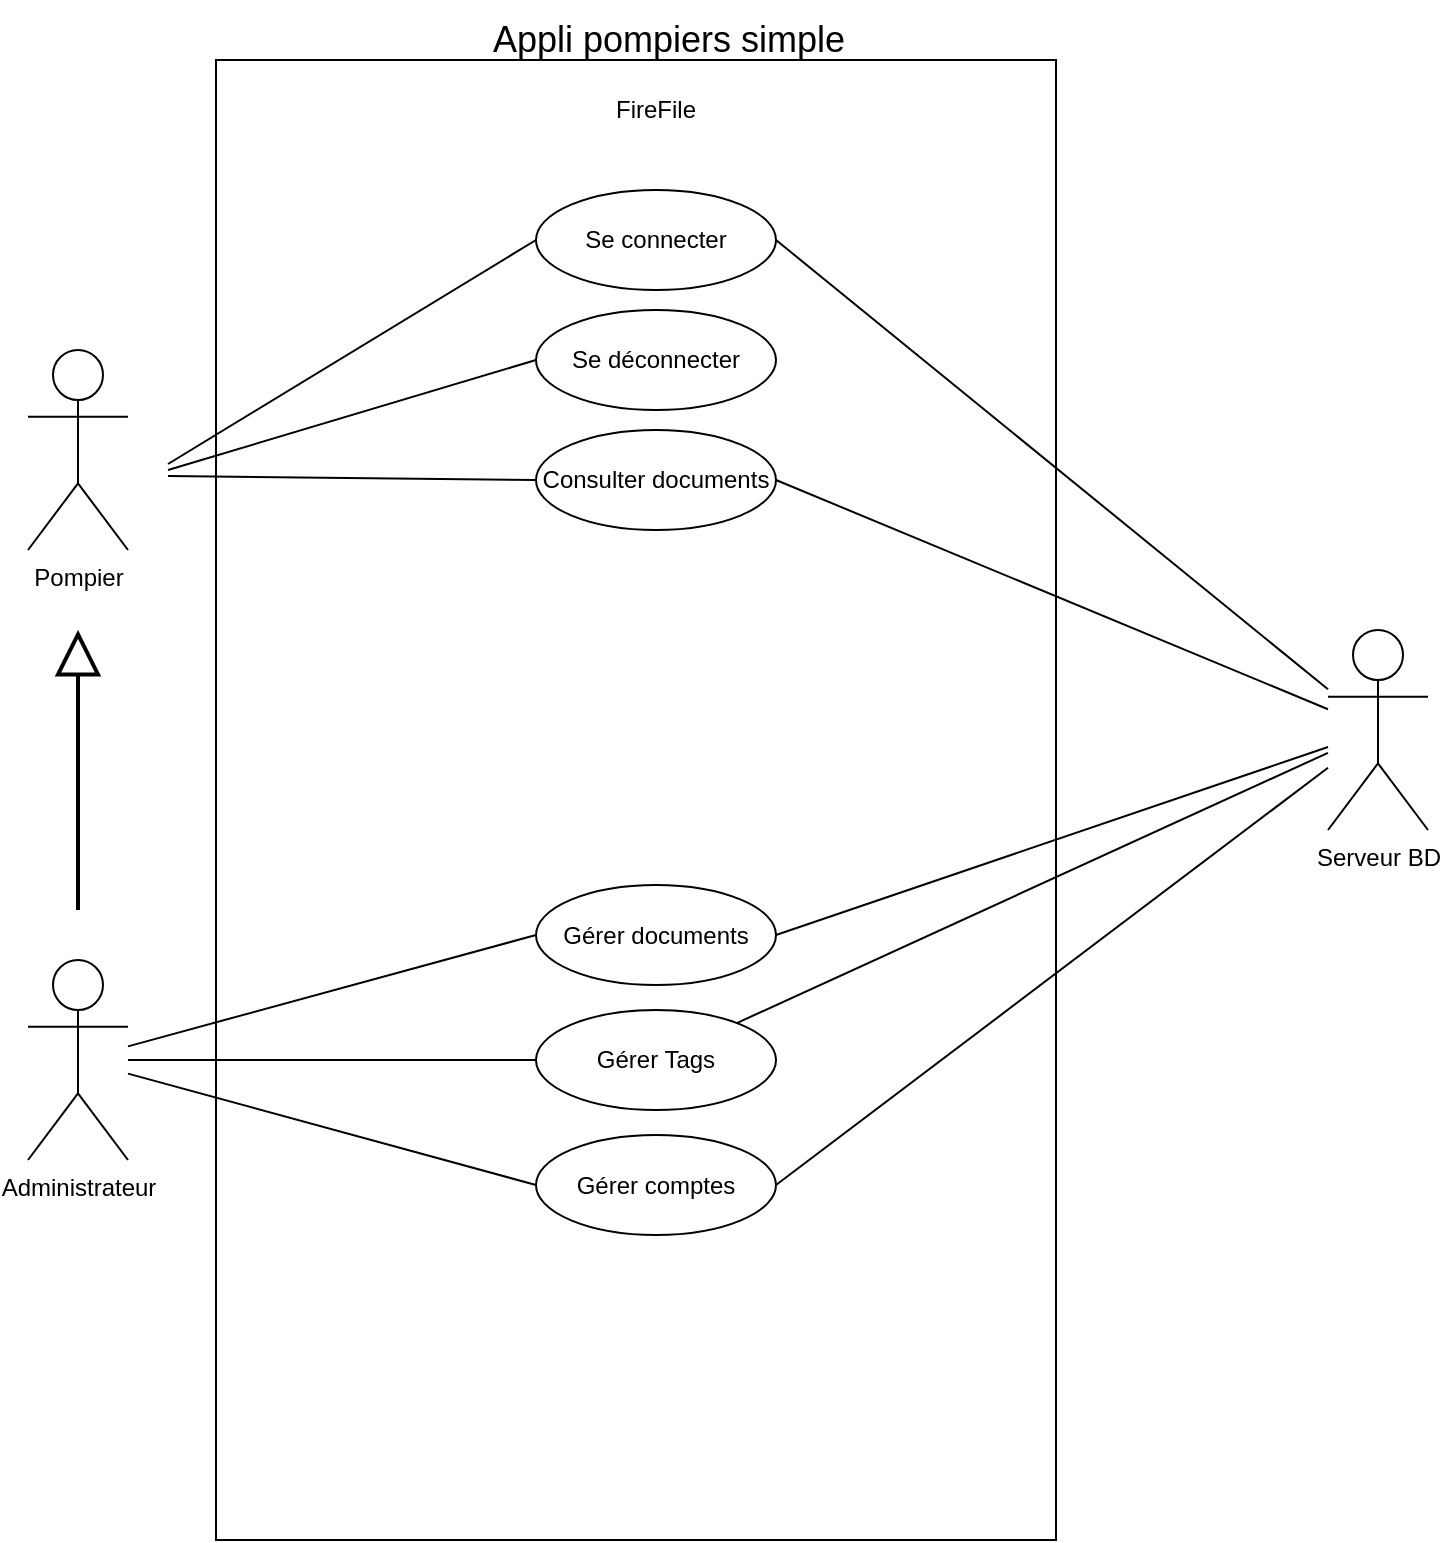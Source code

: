 <mxfile version="23.1.6" type="github" pages="2">
  <diagram name="CU simple" id="mCmbSoC8vtWFZBo_XUnz">
    <mxGraphModel dx="1434" dy="785" grid="1" gridSize="10" guides="1" tooltips="1" connect="1" arrows="1" fold="1" page="1" pageScale="1" pageWidth="827" pageHeight="1169" math="0" shadow="0">
      <root>
        <mxCell id="0" />
        <mxCell id="1" parent="0" />
        <mxCell id="MQXjX91H7tXNH3LMRPvd-1" value="" style="rounded=0;whiteSpace=wrap;html=1;fillColor=none;movable=0;resizable=0;rotatable=0;deletable=0;editable=0;locked=1;connectable=0;" parent="1" vertex="1">
          <mxGeometry x="204" y="45" width="420" height="740" as="geometry" />
        </mxCell>
        <mxCell id="MQXjX91H7tXNH3LMRPvd-26" value="Pompier" style="shape=umlActor;verticalLabelPosition=bottom;verticalAlign=top;html=1;outlineConnect=0;" parent="1" vertex="1">
          <mxGeometry x="110" y="190" width="50" height="100" as="geometry" />
        </mxCell>
        <mxCell id="MQXjX91H7tXNH3LMRPvd-27" style="edgeStyle=orthogonalEdgeStyle;rounded=0;orthogonalLoop=1;jettySize=auto;html=1;endArrow=block;endFill=0;jumpSize=10;strokeWidth=2;targetPerimeterSpacing=0;endSize=18;" parent="1" edge="1">
          <mxGeometry relative="1" as="geometry">
            <mxPoint x="135" y="330" as="targetPoint" />
            <mxPoint x="135" y="470" as="sourcePoint" />
          </mxGeometry>
        </mxCell>
        <mxCell id="MQXjX91H7tXNH3LMRPvd-28" value="Administrateur" style="shape=umlActor;verticalLabelPosition=bottom;verticalAlign=top;html=1;outlineConnect=0;" parent="1" vertex="1">
          <mxGeometry x="110" y="495" width="50" height="100" as="geometry" />
        </mxCell>
        <mxCell id="MQXjX91H7tXNH3LMRPvd-29" value="Se connecter" style="ellipse;whiteSpace=wrap;html=1;" parent="1" vertex="1">
          <mxGeometry x="364" y="110" width="120" height="50" as="geometry" />
        </mxCell>
        <mxCell id="MQXjX91H7tXNH3LMRPvd-30" value="FireFile" style="text;html=1;strokeColor=none;fillColor=none;align=center;verticalAlign=middle;whiteSpace=wrap;rounded=0;" parent="1" vertex="1">
          <mxGeometry x="374" y="55" width="100" height="30" as="geometry" />
        </mxCell>
        <mxCell id="MQXjX91H7tXNH3LMRPvd-31" value="Serveur BD" style="shape=umlActor;verticalLabelPosition=bottom;verticalAlign=top;html=1;outlineConnect=0;" parent="1" vertex="1">
          <mxGeometry x="760" y="330" width="50" height="100" as="geometry" />
        </mxCell>
        <mxCell id="MQXjX91H7tXNH3LMRPvd-32" value="" style="endArrow=none;html=1;rounded=0;exitX=1;exitY=0.5;exitDx=0;exitDy=0;" parent="1" source="MQXjX91H7tXNH3LMRPvd-29" target="MQXjX91H7tXNH3LMRPvd-31" edge="1">
          <mxGeometry width="50" height="50" relative="1" as="geometry">
            <mxPoint x="483.76" y="127.65" as="sourcePoint" />
            <mxPoint x="740" y="380" as="targetPoint" />
          </mxGeometry>
        </mxCell>
        <mxCell id="MQXjX91H7tXNH3LMRPvd-33" value="Consulter documents" style="ellipse;whiteSpace=wrap;html=1;" parent="1" vertex="1">
          <mxGeometry x="364" y="230" width="120" height="50" as="geometry" />
        </mxCell>
        <mxCell id="MQXjX91H7tXNH3LMRPvd-34" value="" style="endArrow=none;html=1;rounded=0;entryX=0;entryY=0.5;entryDx=0;entryDy=0;" parent="1" target="MQXjX91H7tXNH3LMRPvd-29" edge="1">
          <mxGeometry width="50" height="50" relative="1" as="geometry">
            <mxPoint x="180" y="247" as="sourcePoint" />
            <mxPoint x="364.0" y="142" as="targetPoint" />
          </mxGeometry>
        </mxCell>
        <mxCell id="MQXjX91H7tXNH3LMRPvd-35" value="" style="endArrow=none;html=1;rounded=0;entryX=0;entryY=0.5;entryDx=0;entryDy=0;" parent="1" target="MQXjX91H7tXNH3LMRPvd-33" edge="1">
          <mxGeometry width="50" height="50" relative="1" as="geometry">
            <mxPoint x="180" y="253" as="sourcePoint" />
            <mxPoint x="364.0" y="258" as="targetPoint" />
          </mxGeometry>
        </mxCell>
        <mxCell id="MQXjX91H7tXNH3LMRPvd-36" value="" style="endArrow=none;html=1;rounded=0;exitX=1;exitY=0.5;exitDx=0;exitDy=0;" parent="1" source="MQXjX91H7tXNH3LMRPvd-33" target="MQXjX91H7tXNH3LMRPvd-31" edge="1">
          <mxGeometry width="50" height="50" relative="1" as="geometry">
            <mxPoint x="484.0" y="257" as="sourcePoint" />
            <mxPoint x="740" y="390" as="targetPoint" />
          </mxGeometry>
        </mxCell>
        <mxCell id="MQXjX91H7tXNH3LMRPvd-37" value="&lt;font style=&quot;font-size: 18px;&quot;&gt;Appli pompiers simple &lt;/font&gt;" style="text;html=1;align=center;verticalAlign=middle;resizable=0;points=[];autosize=1;strokeColor=none;fillColor=none;" parent="1" vertex="1">
          <mxGeometry x="330" y="15" width="200" height="40" as="geometry" />
        </mxCell>
        <mxCell id="MQXjX91H7tXNH3LMRPvd-38" style="rounded=0;orthogonalLoop=1;jettySize=auto;html=1;endArrow=none;endFill=0;exitX=1;exitY=0.5;exitDx=0;exitDy=0;" parent="1" source="MQXjX91H7tXNH3LMRPvd-39" target="MQXjX91H7tXNH3LMRPvd-31" edge="1">
          <mxGeometry relative="1" as="geometry">
            <mxPoint x="730" y="430" as="targetPoint" />
          </mxGeometry>
        </mxCell>
        <mxCell id="MQXjX91H7tXNH3LMRPvd-39" value="Gérer documents" style="ellipse;whiteSpace=wrap;html=1;" parent="1" vertex="1">
          <mxGeometry x="364" y="457.5" width="120" height="50" as="geometry" />
        </mxCell>
        <mxCell id="MQXjX91H7tXNH3LMRPvd-40" value="Se déconnecter" style="ellipse;whiteSpace=wrap;html=1;" parent="1" vertex="1">
          <mxGeometry x="364" y="170" width="120" height="50" as="geometry" />
        </mxCell>
        <mxCell id="MQXjX91H7tXNH3LMRPvd-41" value="" style="endArrow=none;html=1;rounded=0;entryX=0;entryY=0.5;entryDx=0;entryDy=0;" parent="1" target="MQXjX91H7tXNH3LMRPvd-40" edge="1">
          <mxGeometry width="50" height="50" relative="1" as="geometry">
            <mxPoint x="180" y="250" as="sourcePoint" />
            <mxPoint x="374" y="145" as="targetPoint" />
          </mxGeometry>
        </mxCell>
        <mxCell id="MQXjX91H7tXNH3LMRPvd-42" style="rounded=0;orthogonalLoop=1;jettySize=auto;html=1;exitX=1;exitY=0.5;exitDx=0;exitDy=0;endArrow=none;endFill=0;" parent="1" source="MQXjX91H7tXNH3LMRPvd-43" target="MQXjX91H7tXNH3LMRPvd-31" edge="1">
          <mxGeometry relative="1" as="geometry">
            <mxPoint x="730" y="440" as="targetPoint" />
            <mxPoint x="484" y="617.5" as="sourcePoint" />
          </mxGeometry>
        </mxCell>
        <mxCell id="MQXjX91H7tXNH3LMRPvd-43" value="Gérer comptes" style="ellipse;whiteSpace=wrap;html=1;" parent="1" vertex="1">
          <mxGeometry x="364" y="582.5" width="120" height="50" as="geometry" />
        </mxCell>
        <mxCell id="MQXjX91H7tXNH3LMRPvd-44" value="" style="endArrow=none;html=1;rounded=0;entryX=0;entryY=0.5;entryDx=0;entryDy=0;" parent="1" source="MQXjX91H7tXNH3LMRPvd-28" target="MQXjX91H7tXNH3LMRPvd-39" edge="1">
          <mxGeometry width="50" height="50" relative="1" as="geometry">
            <mxPoint x="180" y="545" as="sourcePoint" />
            <mxPoint x="364.0" y="487.5" as="targetPoint" />
          </mxGeometry>
        </mxCell>
        <mxCell id="MQXjX91H7tXNH3LMRPvd-45" value="" style="endArrow=none;html=1;rounded=0;entryX=0;entryY=0.5;entryDx=0;entryDy=0;" parent="1" source="MQXjX91H7tXNH3LMRPvd-28" target="MQXjX91H7tXNH3LMRPvd-43" edge="1">
          <mxGeometry width="50" height="50" relative="1" as="geometry">
            <mxPoint x="180" y="550" as="sourcePoint" />
            <mxPoint x="384" y="275" as="targetPoint" />
          </mxGeometry>
        </mxCell>
        <mxCell id="MQXjX91H7tXNH3LMRPvd-46" value="Gérer Tags" style="ellipse;whiteSpace=wrap;html=1;" parent="1" vertex="1">
          <mxGeometry x="364" y="520" width="120" height="50" as="geometry" />
        </mxCell>
        <mxCell id="MQXjX91H7tXNH3LMRPvd-47" value="" style="endArrow=none;html=1;rounded=0;" parent="1" source="MQXjX91H7tXNH3LMRPvd-28" target="MQXjX91H7tXNH3LMRPvd-46" edge="1">
          <mxGeometry width="50" height="50" relative="1" as="geometry">
            <mxPoint x="190" y="555" as="sourcePoint" />
            <mxPoint x="374" y="493" as="targetPoint" />
          </mxGeometry>
        </mxCell>
        <mxCell id="MQXjX91H7tXNH3LMRPvd-48" value="" style="endArrow=none;html=1;rounded=0;" parent="1" source="MQXjX91H7tXNH3LMRPvd-31" target="MQXjX91H7tXNH3LMRPvd-46" edge="1">
          <mxGeometry width="50" height="50" relative="1" as="geometry">
            <mxPoint x="170" y="555" as="sourcePoint" />
            <mxPoint x="374" y="555" as="targetPoint" />
          </mxGeometry>
        </mxCell>
      </root>
    </mxGraphModel>
  </diagram>
  <diagram id="eHFG686vaj9EIRjy9gkB" name="CU complexe">
    <mxGraphModel dx="1434" dy="785" grid="1" gridSize="10" guides="1" tooltips="1" connect="1" arrows="1" fold="1" page="1" pageScale="1" pageWidth="827" pageHeight="1169" math="0" shadow="0">
      <root>
        <mxCell id="0" />
        <mxCell id="1" parent="0" />
        <mxCell id="Z_94XWlNVCfBKGCbZTvs-1" value="Pompier" style="shape=umlActor;verticalLabelPosition=bottom;verticalAlign=top;html=1;outlineConnect=0;" parent="1" vertex="1">
          <mxGeometry x="100" y="180" width="50" height="100" as="geometry" />
        </mxCell>
        <mxCell id="Z_94XWlNVCfBKGCbZTvs-2" style="edgeStyle=orthogonalEdgeStyle;rounded=0;orthogonalLoop=1;jettySize=auto;html=1;endArrow=block;endFill=0;jumpSize=10;strokeWidth=2;targetPerimeterSpacing=0;endSize=18;" parent="1" edge="1">
          <mxGeometry relative="1" as="geometry">
            <mxPoint x="125" y="320" as="targetPoint" />
            <mxPoint x="125" y="460" as="sourcePoint" />
          </mxGeometry>
        </mxCell>
        <mxCell id="Z_94XWlNVCfBKGCbZTvs-3" value="Administrateur" style="shape=umlActor;verticalLabelPosition=bottom;verticalAlign=top;html=1;outlineConnect=0;" parent="1" vertex="1">
          <mxGeometry x="100" y="485" width="50" height="100" as="geometry" />
        </mxCell>
        <mxCell id="Z_94XWlNVCfBKGCbZTvs-4" value="" style="rounded=0;whiteSpace=wrap;html=1;fillColor=none;movable=0;resizable=0;rotatable=0;deletable=0;editable=0;locked=1;connectable=0;" parent="1" vertex="1">
          <mxGeometry x="204" y="10" width="420" height="900" as="geometry" />
        </mxCell>
        <mxCell id="Z_94XWlNVCfBKGCbZTvs-5" value="" style="endArrow=none;html=1;rounded=0;entryX=0;entryY=0.5;entryDx=0;entryDy=0;" parent="1" source="Z_94XWlNVCfBKGCbZTvs-1" target="Z_94XWlNVCfBKGCbZTvs-12" edge="1">
          <mxGeometry width="50" height="50" relative="1" as="geometry">
            <mxPoint x="178" y="235" as="sourcePoint" />
            <mxPoint x="364" y="135" as="targetPoint" />
          </mxGeometry>
        </mxCell>
        <mxCell id="Z_94XWlNVCfBKGCbZTvs-6" value="" style="endArrow=none;html=1;rounded=0;exitX=1;exitY=0.5;exitDx=0;exitDy=0;" parent="1" source="Z_94XWlNVCfBKGCbZTvs-12" target="Z_94XWlNVCfBKGCbZTvs-10" edge="1">
          <mxGeometry width="50" height="50" relative="1" as="geometry">
            <mxPoint x="490" y="250" as="sourcePoint" />
            <mxPoint x="720" y="430" as="targetPoint" />
          </mxGeometry>
        </mxCell>
        <mxCell id="Z_94XWlNVCfBKGCbZTvs-7" value="Se connecter" style="ellipse;whiteSpace=wrap;html=1;" parent="1" vertex="1">
          <mxGeometry x="360" y="40" width="120" height="50" as="geometry" />
        </mxCell>
        <mxCell id="Z_94XWlNVCfBKGCbZTvs-8" value="Gérer document" style="ellipse;whiteSpace=wrap;html=1;" parent="1" vertex="1">
          <mxGeometry x="354" y="385" width="120" height="50" as="geometry" />
        </mxCell>
        <mxCell id="Z_94XWlNVCfBKGCbZTvs-9" value="FireFile" style="text;html=1;strokeColor=none;fillColor=none;align=center;verticalAlign=middle;whiteSpace=wrap;rounded=0;" parent="1" vertex="1">
          <mxGeometry x="364" y="10" width="100" height="30" as="geometry" />
        </mxCell>
        <mxCell id="Z_94XWlNVCfBKGCbZTvs-10" value="Serveur BD" style="shape=umlActor;verticalLabelPosition=bottom;verticalAlign=top;html=1;outlineConnect=0;" parent="1" vertex="1">
          <mxGeometry x="740" y="385" width="50" height="100" as="geometry" />
        </mxCell>
        <mxCell id="Z_94XWlNVCfBKGCbZTvs-11" value="" style="endArrow=none;html=1;rounded=0;exitX=0.998;exitY=0.393;exitDx=0;exitDy=0;exitPerimeter=0;" parent="1" source="Z_94XWlNVCfBKGCbZTvs-7" target="Z_94XWlNVCfBKGCbZTvs-10" edge="1">
          <mxGeometry width="50" height="50" relative="1" as="geometry">
            <mxPoint x="690" y="210" as="sourcePoint" />
            <mxPoint x="720" y="420" as="targetPoint" />
          </mxGeometry>
        </mxCell>
        <mxCell id="Z_94XWlNVCfBKGCbZTvs-12" value="Consulter documents" style="ellipse;whiteSpace=wrap;html=1;" parent="1" vertex="1">
          <mxGeometry x="360" y="160" width="120" height="50" as="geometry" />
        </mxCell>
        <mxCell id="Z_94XWlNVCfBKGCbZTvs-13" value="" style="endArrow=none;html=1;rounded=0;entryX=0;entryY=0.5;entryDx=0;entryDy=0;" parent="1" source="Z_94XWlNVCfBKGCbZTvs-1" target="Z_94XWlNVCfBKGCbZTvs-7" edge="1">
          <mxGeometry width="50" height="50" relative="1" as="geometry">
            <mxPoint x="168" y="225" as="sourcePoint" />
            <mxPoint x="414" y="220" as="targetPoint" />
          </mxGeometry>
        </mxCell>
        <mxCell id="Z_94XWlNVCfBKGCbZTvs-14" value="Ajouter documents" style="ellipse;whiteSpace=wrap;html=1;" parent="1" vertex="1">
          <mxGeometry x="354" y="470" width="120" height="50" as="geometry" />
        </mxCell>
        <mxCell id="Z_94XWlNVCfBKGCbZTvs-15" value="Supprimer documents" style="ellipse;whiteSpace=wrap;html=1;" parent="1" vertex="1">
          <mxGeometry x="470" y="440" width="120" height="50" as="geometry" />
        </mxCell>
        <mxCell id="Z_94XWlNVCfBKGCbZTvs-16" value="Gérer comptes" style="ellipse;whiteSpace=wrap;html=1;" parent="1" vertex="1">
          <mxGeometry x="350" y="590" width="120" height="50" as="geometry" />
        </mxCell>
        <mxCell id="Z_94XWlNVCfBKGCbZTvs-17" value="Ajouter compte" style="ellipse;whiteSpace=wrap;html=1;" parent="1" vertex="1">
          <mxGeometry x="280" y="660" width="96" height="50" as="geometry" />
        </mxCell>
        <mxCell id="Z_94XWlNVCfBKGCbZTvs-18" value="Modifier un compte" style="ellipse;whiteSpace=wrap;html=1;" parent="1" vertex="1">
          <mxGeometry x="414" y="660" width="120" height="50" as="geometry" />
        </mxCell>
        <mxCell id="Z_94XWlNVCfBKGCbZTvs-19" value="Suppression compte" style="ellipse;whiteSpace=wrap;html=1;" parent="1" vertex="1">
          <mxGeometry x="504" y="580" width="100" height="50" as="geometry" />
        </mxCell>
        <mxCell id="Z_94XWlNVCfBKGCbZTvs-20" value="Utiliser la barre de recherche" style="ellipse;whiteSpace=wrap;html=1;" parent="1" vertex="1">
          <mxGeometry x="230" y="247.48" width="120" height="50" as="geometry" />
        </mxCell>
        <mxCell id="Z_94XWlNVCfBKGCbZTvs-21" value="Mettre à jour document" style="ellipse;whiteSpace=wrap;html=1;" parent="1" vertex="1">
          <mxGeometry x="229" y="470" width="120" height="50" as="geometry" />
        </mxCell>
        <mxCell id="Z_94XWlNVCfBKGCbZTvs-22" value="" style="endArrow=none;dashed=1;html=1;dashPattern=1 3;strokeWidth=2;rounded=0;exitX=0.717;exitY=0.08;exitDx=0;exitDy=0;exitPerimeter=0;startArrow=classic;startFill=1;" parent="1" source="Z_94XWlNVCfBKGCbZTvs-20" target="Z_94XWlNVCfBKGCbZTvs-12" edge="1">
          <mxGeometry width="50" height="50" relative="1" as="geometry">
            <mxPoint x="390" y="407.48" as="sourcePoint" />
            <mxPoint x="377.208" y="170.004" as="targetPoint" />
          </mxGeometry>
        </mxCell>
        <mxCell id="Z_94XWlNVCfBKGCbZTvs-23" value="" style="endArrow=none;html=1;rounded=0;entryX=0;entryY=0.5;entryDx=0;entryDy=0;" parent="1" source="Z_94XWlNVCfBKGCbZTvs-3" target="Z_94XWlNVCfBKGCbZTvs-8" edge="1">
          <mxGeometry width="50" height="50" relative="1" as="geometry">
            <mxPoint x="160" y="494.5" as="sourcePoint" />
            <mxPoint x="342" y="494.5" as="targetPoint" />
          </mxGeometry>
        </mxCell>
        <mxCell id="Z_94XWlNVCfBKGCbZTvs-24" value="" style="endArrow=none;html=1;rounded=0;" parent="1" source="Z_94XWlNVCfBKGCbZTvs-3" target="Z_94XWlNVCfBKGCbZTvs-16" edge="1">
          <mxGeometry width="50" height="50" relative="1" as="geometry">
            <mxPoint x="159" y="510" as="sourcePoint" />
            <mxPoint x="354" y="444.5" as="targetPoint" />
          </mxGeometry>
        </mxCell>
        <mxCell id="Z_94XWlNVCfBKGCbZTvs-25" value="&amp;lt;&amp;lt;extend&amp;gt;&amp;gt;" style="text;html=1;strokeColor=none;fillColor=none;align=center;verticalAlign=middle;whiteSpace=wrap;rounded=0;" parent="1" vertex="1">
          <mxGeometry x="280" y="210" width="60" height="30" as="geometry" />
        </mxCell>
        <mxCell id="Z_94XWlNVCfBKGCbZTvs-26" value="" style="endArrow=block;endSize=11;endFill=0;html=1;rounded=0;" parent="1" source="Z_94XWlNVCfBKGCbZTvs-19" target="Z_94XWlNVCfBKGCbZTvs-16" edge="1">
          <mxGeometry width="160" relative="1" as="geometry">
            <mxPoint x="550" y="560" as="sourcePoint" />
            <mxPoint x="580" y="530" as="targetPoint" />
          </mxGeometry>
        </mxCell>
        <mxCell id="Z_94XWlNVCfBKGCbZTvs-27" value="" style="endArrow=block;endSize=11;endFill=0;html=1;rounded=0;" parent="1" source="Z_94XWlNVCfBKGCbZTvs-17" target="Z_94XWlNVCfBKGCbZTvs-16" edge="1">
          <mxGeometry width="160" relative="1" as="geometry">
            <mxPoint x="324" y="690" as="sourcePoint" />
            <mxPoint x="354" y="660" as="targetPoint" />
          </mxGeometry>
        </mxCell>
        <mxCell id="Z_94XWlNVCfBKGCbZTvs-28" value="" style="endArrow=block;endSize=11;endFill=0;html=1;rounded=0;" parent="1" source="Z_94XWlNVCfBKGCbZTvs-15" target="Z_94XWlNVCfBKGCbZTvs-8" edge="1">
          <mxGeometry width="160" relative="1" as="geometry">
            <mxPoint x="520" y="637" as="sourcePoint" />
            <mxPoint x="520" y="532" as="targetPoint" />
          </mxGeometry>
        </mxCell>
        <mxCell id="Z_94XWlNVCfBKGCbZTvs-29" value="" style="endArrow=block;endSize=11;endFill=0;html=1;rounded=0;" parent="1" source="Z_94XWlNVCfBKGCbZTvs-18" target="Z_94XWlNVCfBKGCbZTvs-16" edge="1">
          <mxGeometry width="160" relative="1" as="geometry">
            <mxPoint x="522" y="716" as="sourcePoint" />
            <mxPoint x="462" y="684" as="targetPoint" />
          </mxGeometry>
        </mxCell>
        <mxCell id="Z_94XWlNVCfBKGCbZTvs-30" value="" style="endArrow=block;endSize=11;endFill=0;html=1;rounded=0;" parent="1" source="Z_94XWlNVCfBKGCbZTvs-21" target="Z_94XWlNVCfBKGCbZTvs-8" edge="1">
          <mxGeometry width="160" relative="1" as="geometry">
            <mxPoint x="549.5" y="600" as="sourcePoint" />
            <mxPoint x="549.5" y="540" as="targetPoint" />
          </mxGeometry>
        </mxCell>
        <mxCell id="Z_94XWlNVCfBKGCbZTvs-31" value="" style="endArrow=block;endSize=11;endFill=0;html=1;rounded=0;" parent="1" source="Z_94XWlNVCfBKGCbZTvs-14" target="Z_94XWlNVCfBKGCbZTvs-8" edge="1">
          <mxGeometry width="160" relative="1" as="geometry">
            <mxPoint x="424" y="750" as="sourcePoint" />
            <mxPoint x="424" y="690" as="targetPoint" />
          </mxGeometry>
        </mxCell>
        <mxCell id="Z_94XWlNVCfBKGCbZTvs-32" value="" style="endArrow=none;html=1;rounded=0;" parent="1" source="Z_94XWlNVCfBKGCbZTvs-8" target="Z_94XWlNVCfBKGCbZTvs-10" edge="1">
          <mxGeometry width="50" height="50" relative="1" as="geometry">
            <mxPoint x="474" y="435" as="sourcePoint" />
            <mxPoint x="720" y="435" as="targetPoint" />
          </mxGeometry>
        </mxCell>
        <mxCell id="Z_94XWlNVCfBKGCbZTvs-33" value="" style="endArrow=none;html=1;rounded=0;" parent="1" source="Z_94XWlNVCfBKGCbZTvs-16" target="Z_94XWlNVCfBKGCbZTvs-10" edge="1">
          <mxGeometry width="50" height="50" relative="1" as="geometry">
            <mxPoint x="474" y="655" as="sourcePoint" />
            <mxPoint x="720" y="440" as="targetPoint" />
          </mxGeometry>
        </mxCell>
        <mxCell id="Z_94XWlNVCfBKGCbZTvs-37" value="Gérer les tags de recherche" style="ellipse;whiteSpace=wrap;html=1;" parent="1" vertex="1">
          <mxGeometry x="360" y="257.48" width="120" height="50" as="geometry" />
        </mxCell>
        <mxCell id="Z_94XWlNVCfBKGCbZTvs-38" value="" style="endArrow=none;dashed=1;html=1;dashPattern=1 3;strokeWidth=2;rounded=0;startArrow=classic;startFill=1;" parent="1" source="Z_94XWlNVCfBKGCbZTvs-37" target="Z_94XWlNVCfBKGCbZTvs-12" edge="1">
          <mxGeometry width="50" height="50" relative="1" as="geometry">
            <mxPoint x="560" y="440" as="sourcePoint" />
            <mxPoint x="547" y="253" as="targetPoint" />
          </mxGeometry>
        </mxCell>
        <mxCell id="Z_94XWlNVCfBKGCbZTvs-39" value="&amp;lt;&amp;lt;extend&amp;gt;&amp;gt;" style="text;html=1;strokeColor=none;fillColor=none;align=center;verticalAlign=middle;whiteSpace=wrap;rounded=0;" parent="1" vertex="1">
          <mxGeometry x="440" y="215" width="60" height="30" as="geometry" />
        </mxCell>
        <mxCell id="Z_94XWlNVCfBKGCbZTvs-40" value="Ajouter un tag à la recherche" style="ellipse;whiteSpace=wrap;html=1;" parent="1" vertex="1">
          <mxGeometry x="280" y="327.48" width="120" height="50" as="geometry" />
        </mxCell>
        <mxCell id="Z_94XWlNVCfBKGCbZTvs-41" value="" style="endArrow=none;dashed=1;html=1;dashPattern=1 3;strokeWidth=2;rounded=0;startArrow=classic;startFill=1;" parent="1" source="Z_94XWlNVCfBKGCbZTvs-40" target="Z_94XWlNVCfBKGCbZTvs-37" edge="1">
          <mxGeometry width="50" height="50" relative="1" as="geometry">
            <mxPoint x="460" y="487.48" as="sourcePoint" />
            <mxPoint x="320" y="307.48" as="targetPoint" />
          </mxGeometry>
        </mxCell>
        <mxCell id="Z_94XWlNVCfBKGCbZTvs-42" value="&amp;lt;&amp;lt;extend&amp;gt;&amp;gt;" style="text;html=1;strokeColor=none;fillColor=none;align=center;verticalAlign=middle;whiteSpace=wrap;rounded=0;" parent="1" vertex="1">
          <mxGeometry x="304" y="297.48" width="60" height="30" as="geometry" />
        </mxCell>
        <mxCell id="Z_94XWlNVCfBKGCbZTvs-43" value="Supprimer un tag de la recherche" style="ellipse;whiteSpace=wrap;html=1;" parent="1" vertex="1">
          <mxGeometry x="430" y="327.48" width="120" height="50" as="geometry" />
        </mxCell>
        <mxCell id="Z_94XWlNVCfBKGCbZTvs-44" value="" style="endArrow=none;dashed=1;html=1;dashPattern=1 3;strokeWidth=2;rounded=0;startArrow=classic;startFill=1;" parent="1" source="Z_94XWlNVCfBKGCbZTvs-43" target="Z_94XWlNVCfBKGCbZTvs-37" edge="1">
          <mxGeometry width="50" height="50" relative="1" as="geometry">
            <mxPoint x="630" y="477.48" as="sourcePoint" />
            <mxPoint x="562" y="294.48" as="targetPoint" />
          </mxGeometry>
        </mxCell>
        <mxCell id="Z_94XWlNVCfBKGCbZTvs-45" value="&amp;lt;&amp;lt;extend&amp;gt;&amp;gt;" style="text;html=1;strokeColor=none;fillColor=none;align=center;verticalAlign=middle;whiteSpace=wrap;rounded=0;" parent="1" vertex="1">
          <mxGeometry x="464" y="297.48" width="60" height="30" as="geometry" />
        </mxCell>
        <mxCell id="Z_94XWlNVCfBKGCbZTvs-46" value="Gérer Tags" style="ellipse;whiteSpace=wrap;html=1;" parent="1" vertex="1">
          <mxGeometry x="358" y="840" width="120" height="50" as="geometry" />
        </mxCell>
        <mxCell id="Z_94XWlNVCfBKGCbZTvs-47" value="Ajouter tag" style="ellipse;whiteSpace=wrap;html=1;" parent="1" vertex="1">
          <mxGeometry x="220" y="780" width="120" height="50" as="geometry" />
        </mxCell>
        <mxCell id="Z_94XWlNVCfBKGCbZTvs-48" value="Modifier un tag" style="ellipse;whiteSpace=wrap;html=1;" parent="1" vertex="1">
          <mxGeometry x="358" y="750" width="120" height="50" as="geometry" />
        </mxCell>
        <mxCell id="Z_94XWlNVCfBKGCbZTvs-49" value="Suppression tag" style="ellipse;whiteSpace=wrap;html=1;" parent="1" vertex="1">
          <mxGeometry x="494" y="780" width="120" height="50" as="geometry" />
        </mxCell>
        <mxCell id="Z_94XWlNVCfBKGCbZTvs-50" value="" style="endArrow=block;endSize=11;endFill=0;html=1;rounded=0;" parent="1" source="Z_94XWlNVCfBKGCbZTvs-49" target="Z_94XWlNVCfBKGCbZTvs-46" edge="1">
          <mxGeometry width="160" relative="1" as="geometry">
            <mxPoint x="554" y="770" as="sourcePoint" />
            <mxPoint x="584" y="740" as="targetPoint" />
          </mxGeometry>
        </mxCell>
        <mxCell id="Z_94XWlNVCfBKGCbZTvs-51" value="" style="endArrow=block;endSize=11;endFill=0;html=1;rounded=0;" parent="1" source="Z_94XWlNVCfBKGCbZTvs-47" target="Z_94XWlNVCfBKGCbZTvs-46" edge="1">
          <mxGeometry width="160" relative="1" as="geometry">
            <mxPoint x="328" y="900" as="sourcePoint" />
            <mxPoint x="358" y="870" as="targetPoint" />
          </mxGeometry>
        </mxCell>
        <mxCell id="Z_94XWlNVCfBKGCbZTvs-52" value="" style="endArrow=block;endSize=11;endFill=0;html=1;rounded=0;" parent="1" source="Z_94XWlNVCfBKGCbZTvs-48" target="Z_94XWlNVCfBKGCbZTvs-46" edge="1">
          <mxGeometry width="160" relative="1" as="geometry">
            <mxPoint x="526" y="926" as="sourcePoint" />
            <mxPoint x="466" y="894" as="targetPoint" />
          </mxGeometry>
        </mxCell>
        <mxCell id="Z_94XWlNVCfBKGCbZTvs-53" value="" style="endArrow=none;html=1;rounded=0;" parent="1" source="Z_94XWlNVCfBKGCbZTvs-3" target="Z_94XWlNVCfBKGCbZTvs-46" edge="1">
          <mxGeometry width="50" height="50" relative="1" as="geometry">
            <mxPoint y="680" as="sourcePoint" />
            <mxPoint x="222" y="772" as="targetPoint" />
          </mxGeometry>
        </mxCell>
        <mxCell id="Z_94XWlNVCfBKGCbZTvs-54" value="" style="endArrow=none;html=1;rounded=0;" parent="1" source="Z_94XWlNVCfBKGCbZTvs-46" target="Z_94XWlNVCfBKGCbZTvs-10" edge="1">
          <mxGeometry width="50" height="50" relative="1" as="geometry">
            <mxPoint x="457" y="615" as="sourcePoint" />
            <mxPoint x="750" y="458" as="targetPoint" />
          </mxGeometry>
        </mxCell>
        <mxCell id="Z_94XWlNVCfBKGCbZTvs-55" value="Se déconnecter" style="ellipse;whiteSpace=wrap;html=1;" parent="1" vertex="1">
          <mxGeometry x="360" y="100" width="120" height="50" as="geometry" />
        </mxCell>
        <mxCell id="Z_94XWlNVCfBKGCbZTvs-56" value="" style="endArrow=none;html=1;rounded=0;" parent="1" source="Z_94XWlNVCfBKGCbZTvs-1" target="Z_94XWlNVCfBKGCbZTvs-55" edge="1">
          <mxGeometry width="50" height="50" relative="1" as="geometry">
            <mxPoint x="160" y="222" as="sourcePoint" />
            <mxPoint x="360" y="75" as="targetPoint" />
          </mxGeometry>
        </mxCell>
      </root>
    </mxGraphModel>
  </diagram>
</mxfile>
